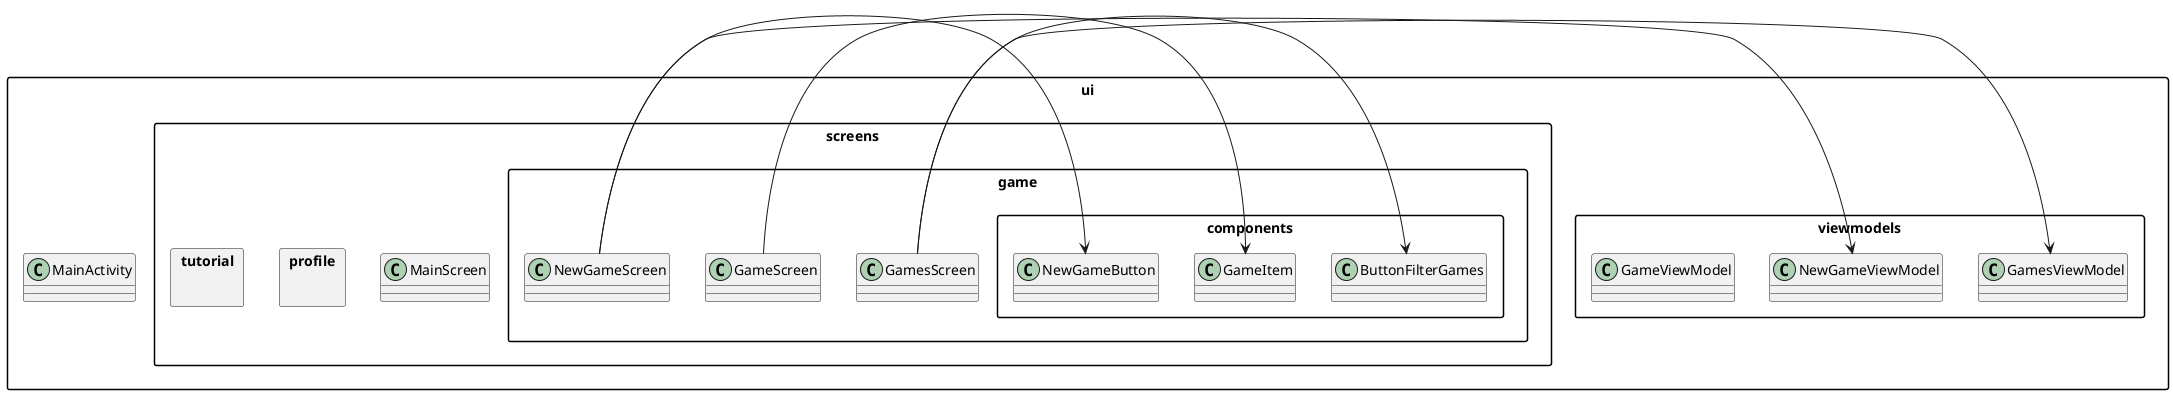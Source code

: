 @startuml
left to right direction
skinparam packageStyle rectangle
skinparam classAttributeIconSize 0
top to bottom direction

package "ui" {
  class MainActivity
}

package "ui.viewmodels" {
    class NewGameViewModel
    class GamesViewModel
    class GameViewModel
}

package "ui.screens" {
    class MainScreen
}

package "ui.screens.profile" {
}

package "ui.screens.tutorial" {
}

package "ui.screens.game" {
    class GameScreen
    class GamesScreen
    class NewGameScreen
}

package "ui.screens.game.components" {
    class ButtonFilterGames
    class GameItem
    class NewGameButton
}



GamesScreen -> ButtonFilterGames
GameScreen -> GameItem
NewGameScreen -> NewGameButton

GamesScreen -> GamesViewModel
NewGameScreen -> NewGameViewModel
' Relaciones principales para disposición vertical


@enduml
